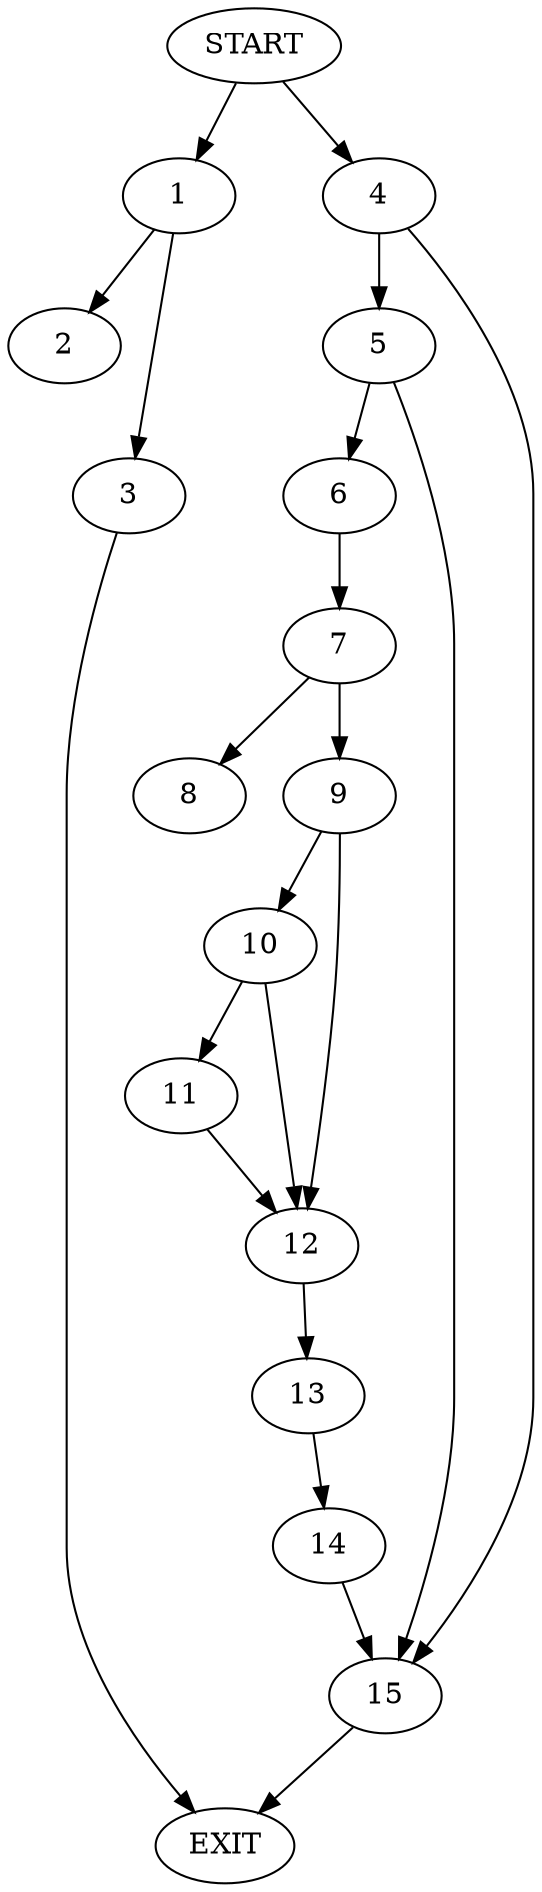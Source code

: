 digraph { 
0 [label="START"];
1;
2;
3;
4;
5;
6;
7;
8;
9;
10;
11;
12;
13;
14;
15;
16[label="EXIT"];
0 -> 1;
0 -> 4;
1 -> 3;
1 -> 2;
3 -> 16;
4 -> 5;
4 -> 15;
5 -> 6;
5 -> 15;
6 -> 7;
7 -> 8;
7 -> 9;
9 -> 10;
9 -> 12;
10 -> 11;
10 -> 12;
11 -> 12;
12 -> 13;
13 -> 14;
14 -> 15;
15 -> 16;
}
